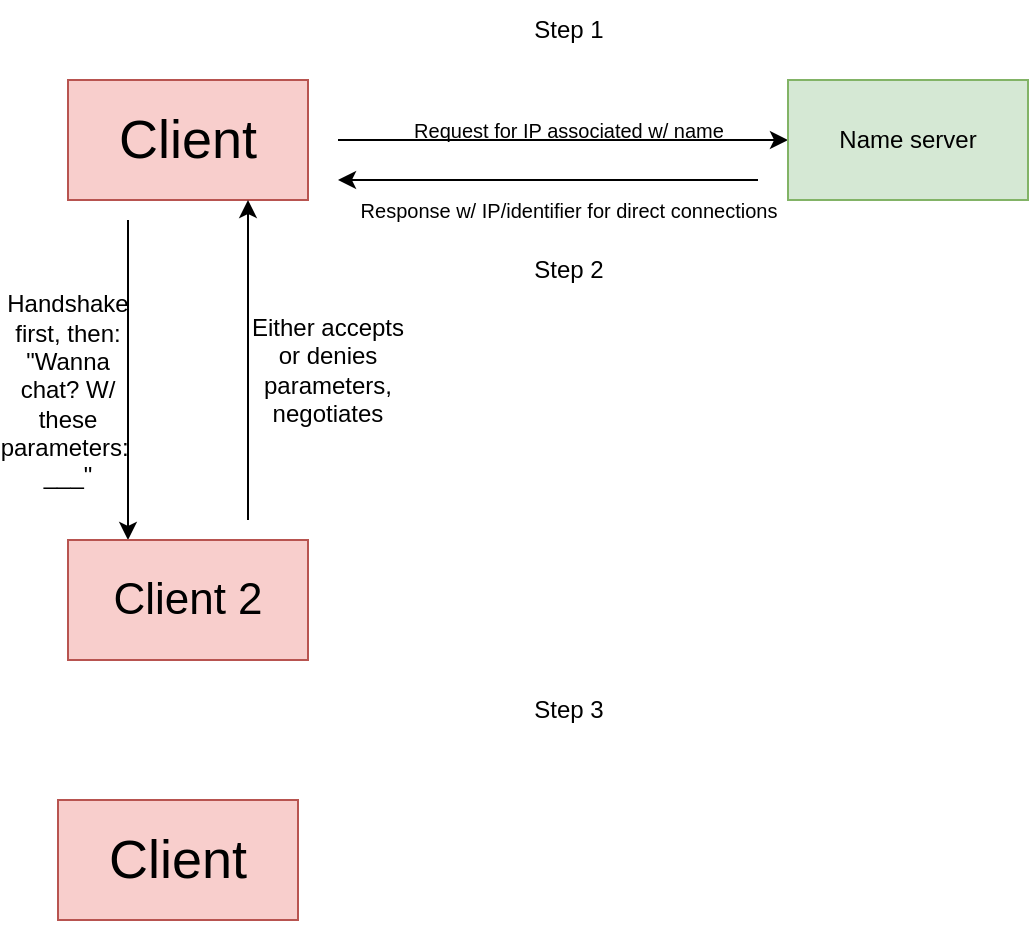 <mxfile>
    <diagram id="rXlWB5qOXwLEr8BWpDFY" name="Page-1">
        <mxGraphModel dx="1086" dy="521" grid="1" gridSize="10" guides="1" tooltips="1" connect="1" arrows="1" fold="1" page="1" pageScale="1" pageWidth="850" pageHeight="1100" math="0" shadow="0">
            <root>
                <mxCell id="0"/>
                <mxCell id="1" parent="0"/>
                <mxCell id="3" value="" style="whiteSpace=wrap;html=1;fillColor=#f8cecc;strokeColor=#b85450;" vertex="1" parent="1">
                    <mxGeometry x="110" y="160" width="120" height="60" as="geometry"/>
                </mxCell>
                <mxCell id="5" value="" style="edgeStyle=none;html=1;" edge="1" parent="1" source="2" target="4">
                    <mxGeometry relative="1" as="geometry"/>
                </mxCell>
                <mxCell id="13" value="" style="edgeStyle=none;html=1;" edge="1" parent="1">
                    <mxGeometry relative="1" as="geometry">
                        <mxPoint x="140" y="230" as="sourcePoint"/>
                        <mxPoint x="140" y="390" as="targetPoint"/>
                    </mxGeometry>
                </mxCell>
                <mxCell id="2" value="&lt;span style=&quot;font-size: 27px;&quot;&gt;Client&lt;/span&gt;" style="text;strokeColor=none;align=center;fillColor=none;html=1;verticalAlign=middle;whiteSpace=wrap;rounded=0;" vertex="1" parent="1">
                    <mxGeometry x="95" y="150" width="150" height="80" as="geometry"/>
                </mxCell>
                <mxCell id="4" value="Name server" style="whiteSpace=wrap;html=1;fillColor=#d5e8d4;strokeColor=#82b366;" vertex="1" parent="1">
                    <mxGeometry x="470" y="160" width="120" height="60" as="geometry"/>
                </mxCell>
                <mxCell id="6" value="&lt;font style=&quot;font-size: 10px;&quot;&gt;Request for IP associated w/ name&lt;/font&gt;" style="text;html=1;align=center;verticalAlign=middle;resizable=0;points=[];autosize=1;strokeColor=none;fillColor=none;" vertex="1" parent="1">
                    <mxGeometry x="270" y="170" width="180" height="30" as="geometry"/>
                </mxCell>
                <mxCell id="8" value="" style="edgeStyle=none;orthogonalLoop=1;jettySize=auto;html=1;" edge="1" parent="1">
                    <mxGeometry width="80" relative="1" as="geometry">
                        <mxPoint x="455" y="210" as="sourcePoint"/>
                        <mxPoint x="245" y="210" as="targetPoint"/>
                        <Array as="points"/>
                    </mxGeometry>
                </mxCell>
                <mxCell id="9" value="&lt;font style=&quot;font-size: 10px;&quot;&gt;Response w/ IP/identifier for direct connections&lt;/font&gt;" style="text;html=1;align=center;verticalAlign=middle;resizable=0;points=[];autosize=1;strokeColor=none;fillColor=none;" vertex="1" parent="1">
                    <mxGeometry x="245" y="210" width="230" height="30" as="geometry"/>
                </mxCell>
                <mxCell id="10" value="Step 1" style="text;html=1;align=center;verticalAlign=middle;resizable=0;points=[];autosize=1;strokeColor=none;fillColor=none;" vertex="1" parent="1">
                    <mxGeometry x="330" y="120" width="60" height="30" as="geometry"/>
                </mxCell>
                <mxCell id="11" value="Step 2" style="text;html=1;align=center;verticalAlign=middle;resizable=0;points=[];autosize=1;strokeColor=none;fillColor=none;" vertex="1" parent="1">
                    <mxGeometry x="330" y="240" width="60" height="30" as="geometry"/>
                </mxCell>
                <mxCell id="15" value="" style="edgeStyle=none;html=1;entryX=0.5;entryY=1;entryDx=0;entryDy=0;" edge="1" parent="1">
                    <mxGeometry relative="1" as="geometry">
                        <mxPoint x="200" y="380" as="sourcePoint"/>
                        <mxPoint x="200" y="220" as="targetPoint"/>
                    </mxGeometry>
                </mxCell>
                <mxCell id="12" value="&lt;font style=&quot;font-size: 22px;&quot;&gt;Client 2&lt;/font&gt;" style="whiteSpace=wrap;html=1;fillColor=#f8cecc;strokeColor=#b85450;" vertex="1" parent="1">
                    <mxGeometry x="110" y="390" width="120" height="60" as="geometry"/>
                </mxCell>
                <mxCell id="14" value="&lt;div&gt;Handshake first, then:&lt;/div&gt;&quot;Wanna chat? W/ these parameters:&amp;nbsp; ___&quot;" style="text;strokeColor=none;align=center;fillColor=none;html=1;verticalAlign=middle;whiteSpace=wrap;rounded=0;" vertex="1" parent="1">
                    <mxGeometry x="80" y="300" width="60" height="30" as="geometry"/>
                </mxCell>
                <mxCell id="16" value="Either accepts or denies parameters, negotiates" style="text;strokeColor=none;align=center;fillColor=none;html=1;verticalAlign=middle;whiteSpace=wrap;rounded=0;" vertex="1" parent="1">
                    <mxGeometry x="200" y="260" width="80" height="90" as="geometry"/>
                </mxCell>
                <mxCell id="18" value="Step 3" style="text;html=1;align=center;verticalAlign=middle;resizable=0;points=[];autosize=1;strokeColor=none;fillColor=none;" vertex="1" parent="1">
                    <mxGeometry x="330" y="460" width="60" height="30" as="geometry"/>
                </mxCell>
                <mxCell id="21" value="" style="whiteSpace=wrap;html=1;fillColor=#f8cecc;strokeColor=#b85450;" vertex="1" parent="1">
                    <mxGeometry x="105" y="520" width="120" height="60" as="geometry"/>
                </mxCell>
                <mxCell id="19" value="&lt;span style=&quot;font-size: 27px;&quot;&gt;Client&lt;/span&gt;" style="text;strokeColor=none;align=center;fillColor=none;html=1;verticalAlign=middle;whiteSpace=wrap;rounded=0;" vertex="1" parent="1">
                    <mxGeometry x="90" y="510" width="150" height="80" as="geometry"/>
                </mxCell>
            </root>
        </mxGraphModel>
    </diagram>
</mxfile>